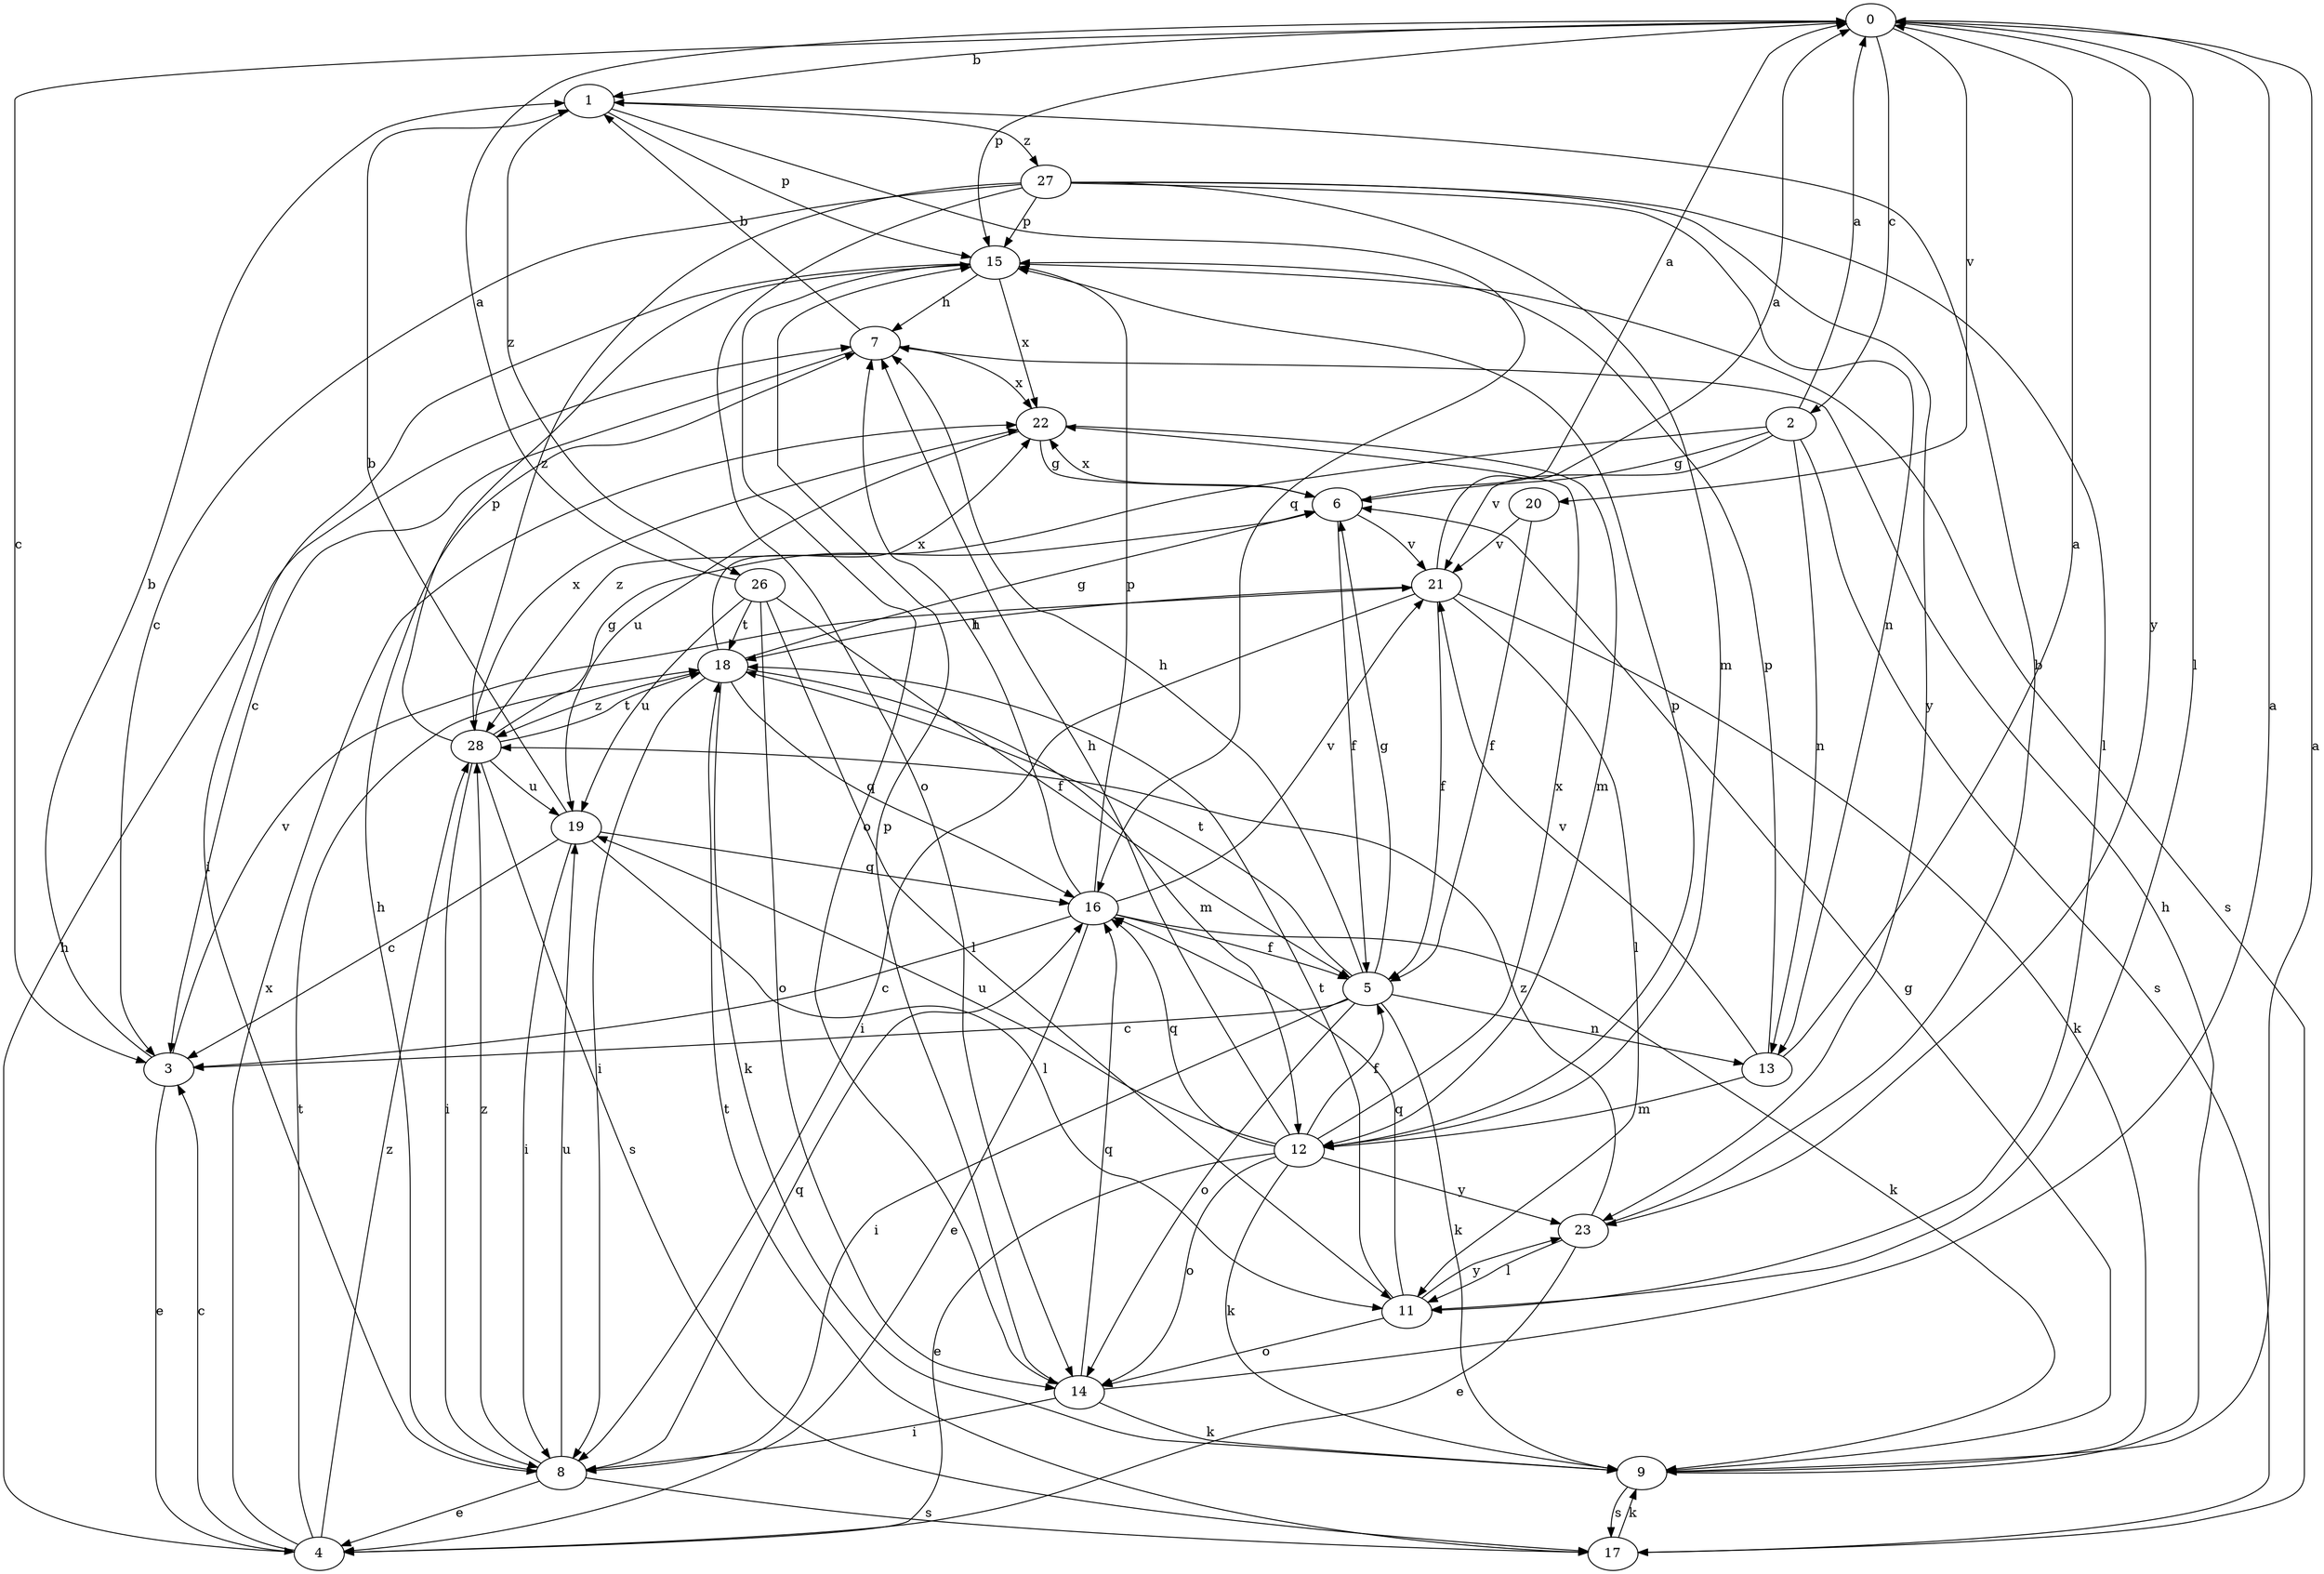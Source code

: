 strict digraph  {
0;
1;
2;
3;
4;
5;
6;
7;
8;
9;
11;
12;
13;
14;
15;
16;
17;
18;
19;
20;
21;
22;
23;
26;
27;
28;
0 -> 1  [label=b];
0 -> 2  [label=c];
0 -> 3  [label=c];
0 -> 11  [label=l];
0 -> 15  [label=p];
0 -> 20  [label=v];
0 -> 23  [label=y];
1 -> 15  [label=p];
1 -> 16  [label=q];
1 -> 26  [label=z];
1 -> 27  [label=z];
2 -> 0  [label=a];
2 -> 6  [label=g];
2 -> 13  [label=n];
2 -> 17  [label=s];
2 -> 21  [label=v];
2 -> 28  [label=z];
3 -> 1  [label=b];
3 -> 4  [label=e];
3 -> 21  [label=v];
4 -> 3  [label=c];
4 -> 7  [label=h];
4 -> 18  [label=t];
4 -> 22  [label=x];
4 -> 28  [label=z];
5 -> 3  [label=c];
5 -> 6  [label=g];
5 -> 7  [label=h];
5 -> 8  [label=i];
5 -> 9  [label=k];
5 -> 13  [label=n];
5 -> 14  [label=o];
5 -> 18  [label=t];
6 -> 0  [label=a];
6 -> 5  [label=f];
6 -> 21  [label=v];
6 -> 22  [label=x];
7 -> 1  [label=b];
7 -> 3  [label=c];
7 -> 22  [label=x];
8 -> 4  [label=e];
8 -> 7  [label=h];
8 -> 16  [label=q];
8 -> 17  [label=s];
8 -> 19  [label=u];
8 -> 28  [label=z];
9 -> 0  [label=a];
9 -> 6  [label=g];
9 -> 7  [label=h];
9 -> 17  [label=s];
11 -> 14  [label=o];
11 -> 16  [label=q];
11 -> 18  [label=t];
11 -> 23  [label=y];
12 -> 4  [label=e];
12 -> 5  [label=f];
12 -> 7  [label=h];
12 -> 9  [label=k];
12 -> 14  [label=o];
12 -> 15  [label=p];
12 -> 16  [label=q];
12 -> 19  [label=u];
12 -> 22  [label=x];
12 -> 23  [label=y];
13 -> 0  [label=a];
13 -> 12  [label=m];
13 -> 15  [label=p];
13 -> 21  [label=v];
14 -> 0  [label=a];
14 -> 8  [label=i];
14 -> 9  [label=k];
14 -> 15  [label=p];
14 -> 16  [label=q];
15 -> 7  [label=h];
15 -> 8  [label=i];
15 -> 14  [label=o];
15 -> 17  [label=s];
15 -> 22  [label=x];
16 -> 3  [label=c];
16 -> 4  [label=e];
16 -> 5  [label=f];
16 -> 7  [label=h];
16 -> 9  [label=k];
16 -> 15  [label=p];
16 -> 21  [label=v];
17 -> 9  [label=k];
17 -> 18  [label=t];
18 -> 6  [label=g];
18 -> 8  [label=i];
18 -> 9  [label=k];
18 -> 12  [label=m];
18 -> 16  [label=q];
18 -> 22  [label=x];
18 -> 28  [label=z];
19 -> 1  [label=b];
19 -> 3  [label=c];
19 -> 8  [label=i];
19 -> 11  [label=l];
19 -> 16  [label=q];
20 -> 5  [label=f];
20 -> 21  [label=v];
21 -> 0  [label=a];
21 -> 5  [label=f];
21 -> 8  [label=i];
21 -> 9  [label=k];
21 -> 11  [label=l];
21 -> 18  [label=t];
22 -> 6  [label=g];
22 -> 12  [label=m];
22 -> 19  [label=u];
23 -> 1  [label=b];
23 -> 4  [label=e];
23 -> 11  [label=l];
23 -> 28  [label=z];
26 -> 0  [label=a];
26 -> 5  [label=f];
26 -> 11  [label=l];
26 -> 14  [label=o];
26 -> 18  [label=t];
26 -> 19  [label=u];
27 -> 3  [label=c];
27 -> 11  [label=l];
27 -> 12  [label=m];
27 -> 13  [label=n];
27 -> 14  [label=o];
27 -> 15  [label=p];
27 -> 23  [label=y];
27 -> 28  [label=z];
28 -> 6  [label=g];
28 -> 8  [label=i];
28 -> 15  [label=p];
28 -> 17  [label=s];
28 -> 18  [label=t];
28 -> 19  [label=u];
28 -> 22  [label=x];
}
